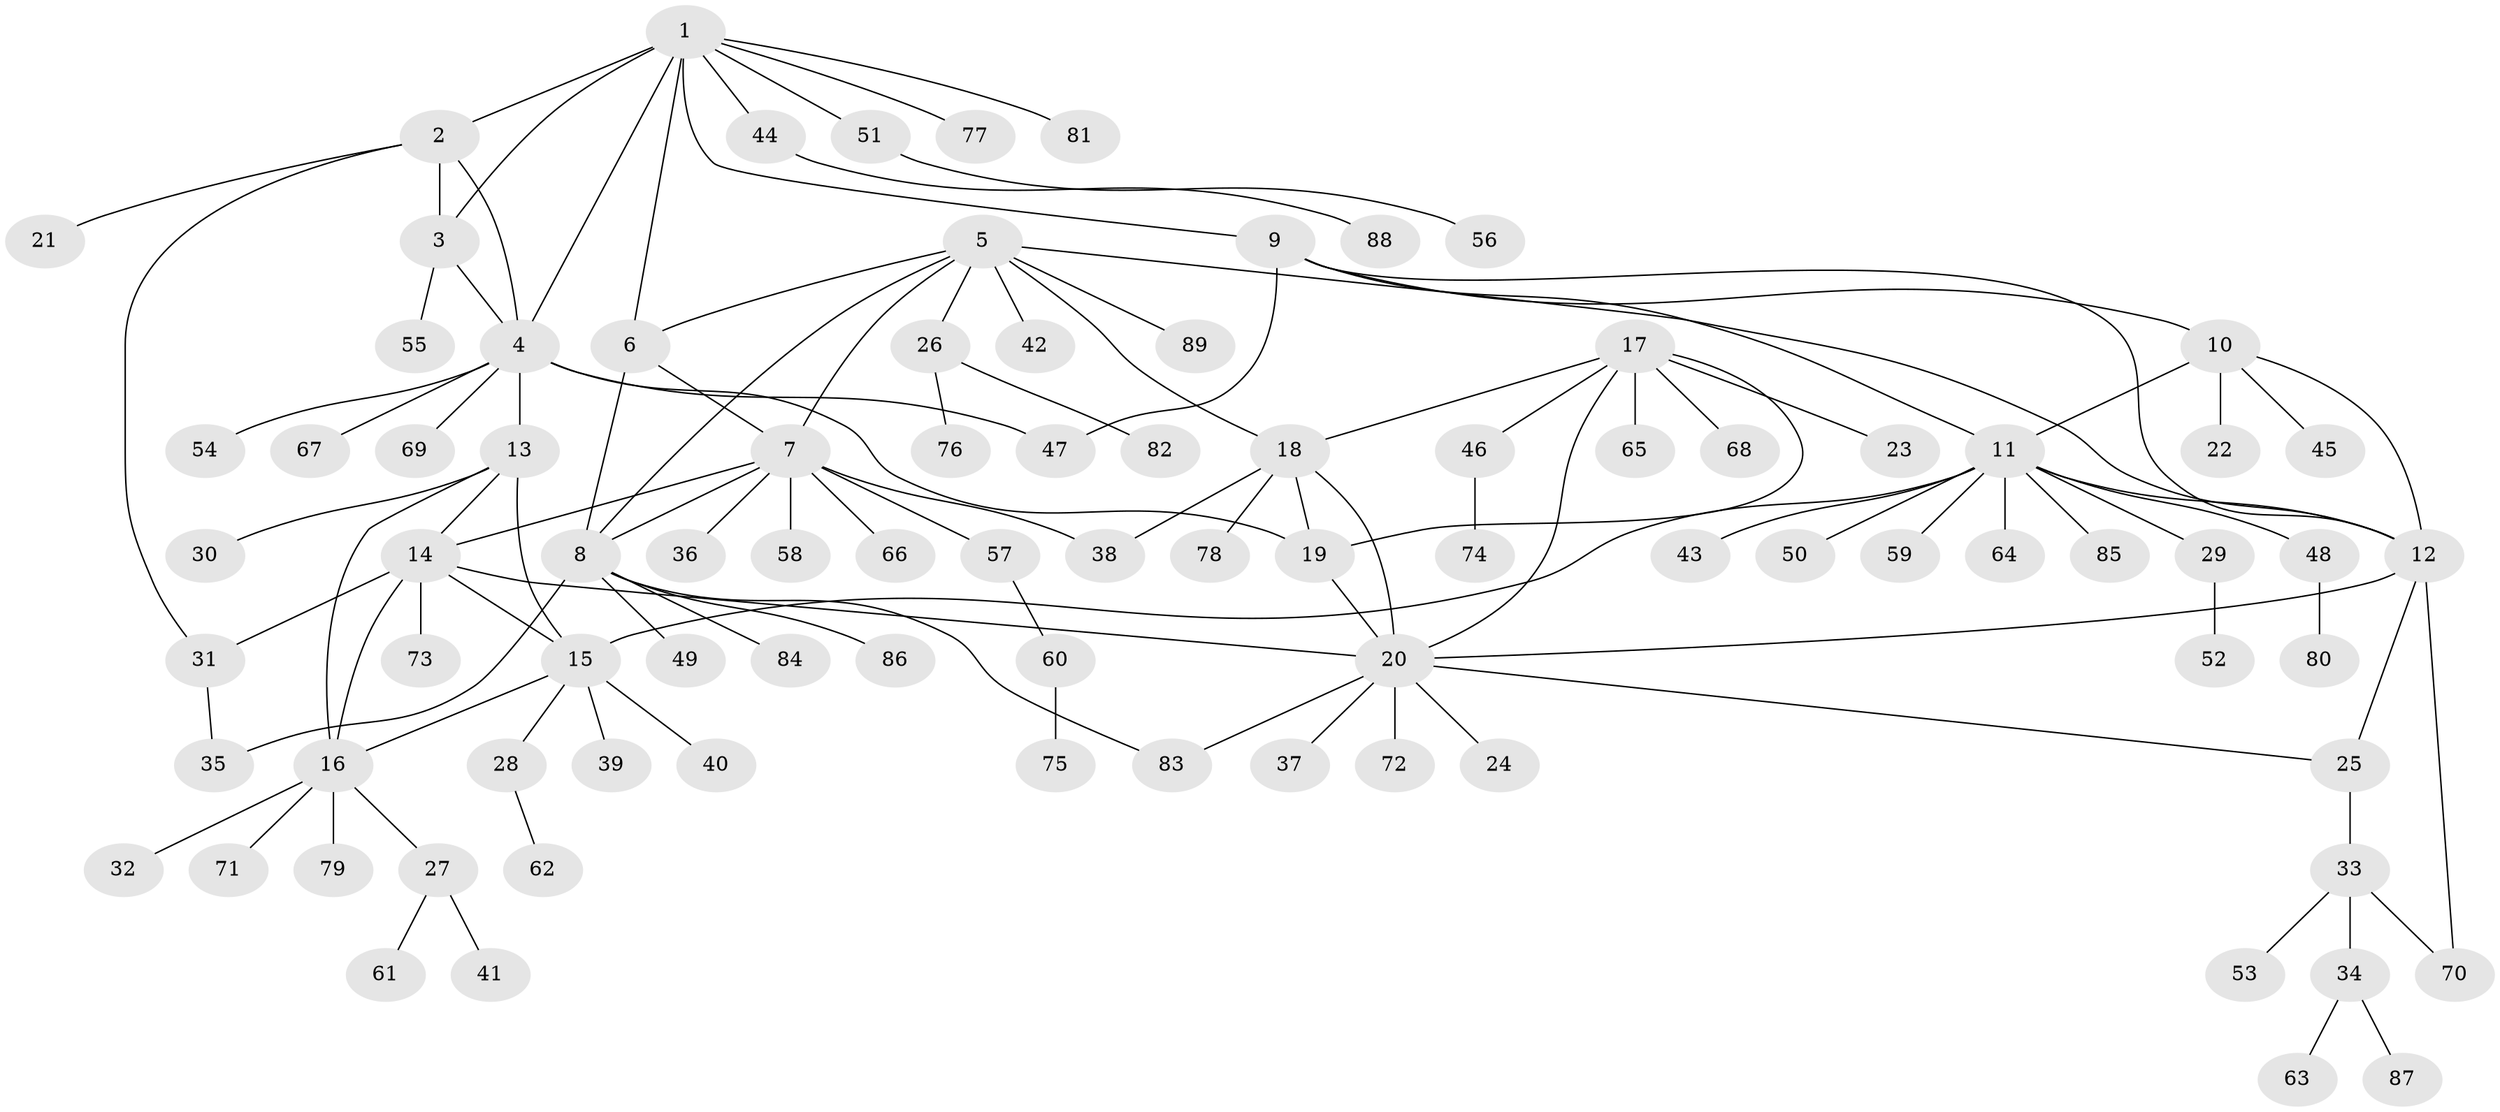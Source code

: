 // Generated by graph-tools (version 1.1) at 2025/37/03/09/25 02:37:38]
// undirected, 89 vertices, 116 edges
graph export_dot {
graph [start="1"]
  node [color=gray90,style=filled];
  1;
  2;
  3;
  4;
  5;
  6;
  7;
  8;
  9;
  10;
  11;
  12;
  13;
  14;
  15;
  16;
  17;
  18;
  19;
  20;
  21;
  22;
  23;
  24;
  25;
  26;
  27;
  28;
  29;
  30;
  31;
  32;
  33;
  34;
  35;
  36;
  37;
  38;
  39;
  40;
  41;
  42;
  43;
  44;
  45;
  46;
  47;
  48;
  49;
  50;
  51;
  52;
  53;
  54;
  55;
  56;
  57;
  58;
  59;
  60;
  61;
  62;
  63;
  64;
  65;
  66;
  67;
  68;
  69;
  70;
  71;
  72;
  73;
  74;
  75;
  76;
  77;
  78;
  79;
  80;
  81;
  82;
  83;
  84;
  85;
  86;
  87;
  88;
  89;
  1 -- 2;
  1 -- 3;
  1 -- 4;
  1 -- 6;
  1 -- 9;
  1 -- 44;
  1 -- 51;
  1 -- 77;
  1 -- 81;
  2 -- 3;
  2 -- 4;
  2 -- 21;
  2 -- 31;
  3 -- 4;
  3 -- 55;
  4 -- 13;
  4 -- 19;
  4 -- 47;
  4 -- 54;
  4 -- 67;
  4 -- 69;
  5 -- 6;
  5 -- 7;
  5 -- 8;
  5 -- 12;
  5 -- 18;
  5 -- 26;
  5 -- 42;
  5 -- 89;
  6 -- 7;
  6 -- 8;
  7 -- 8;
  7 -- 14;
  7 -- 36;
  7 -- 38;
  7 -- 57;
  7 -- 58;
  7 -- 66;
  8 -- 35;
  8 -- 49;
  8 -- 83;
  8 -- 84;
  8 -- 86;
  9 -- 10;
  9 -- 11;
  9 -- 12;
  9 -- 47;
  10 -- 11;
  10 -- 12;
  10 -- 22;
  10 -- 45;
  11 -- 12;
  11 -- 15;
  11 -- 29;
  11 -- 43;
  11 -- 48;
  11 -- 50;
  11 -- 59;
  11 -- 64;
  11 -- 85;
  12 -- 20;
  12 -- 25;
  12 -- 70;
  13 -- 14;
  13 -- 15;
  13 -- 16;
  13 -- 30;
  14 -- 15;
  14 -- 16;
  14 -- 20;
  14 -- 31;
  14 -- 73;
  15 -- 16;
  15 -- 28;
  15 -- 39;
  15 -- 40;
  16 -- 27;
  16 -- 32;
  16 -- 71;
  16 -- 79;
  17 -- 18;
  17 -- 19;
  17 -- 20;
  17 -- 23;
  17 -- 46;
  17 -- 65;
  17 -- 68;
  18 -- 19;
  18 -- 20;
  18 -- 38;
  18 -- 78;
  19 -- 20;
  20 -- 24;
  20 -- 25;
  20 -- 37;
  20 -- 72;
  20 -- 83;
  25 -- 33;
  26 -- 76;
  26 -- 82;
  27 -- 41;
  27 -- 61;
  28 -- 62;
  29 -- 52;
  31 -- 35;
  33 -- 34;
  33 -- 53;
  33 -- 70;
  34 -- 63;
  34 -- 87;
  44 -- 88;
  46 -- 74;
  48 -- 80;
  51 -- 56;
  57 -- 60;
  60 -- 75;
}
